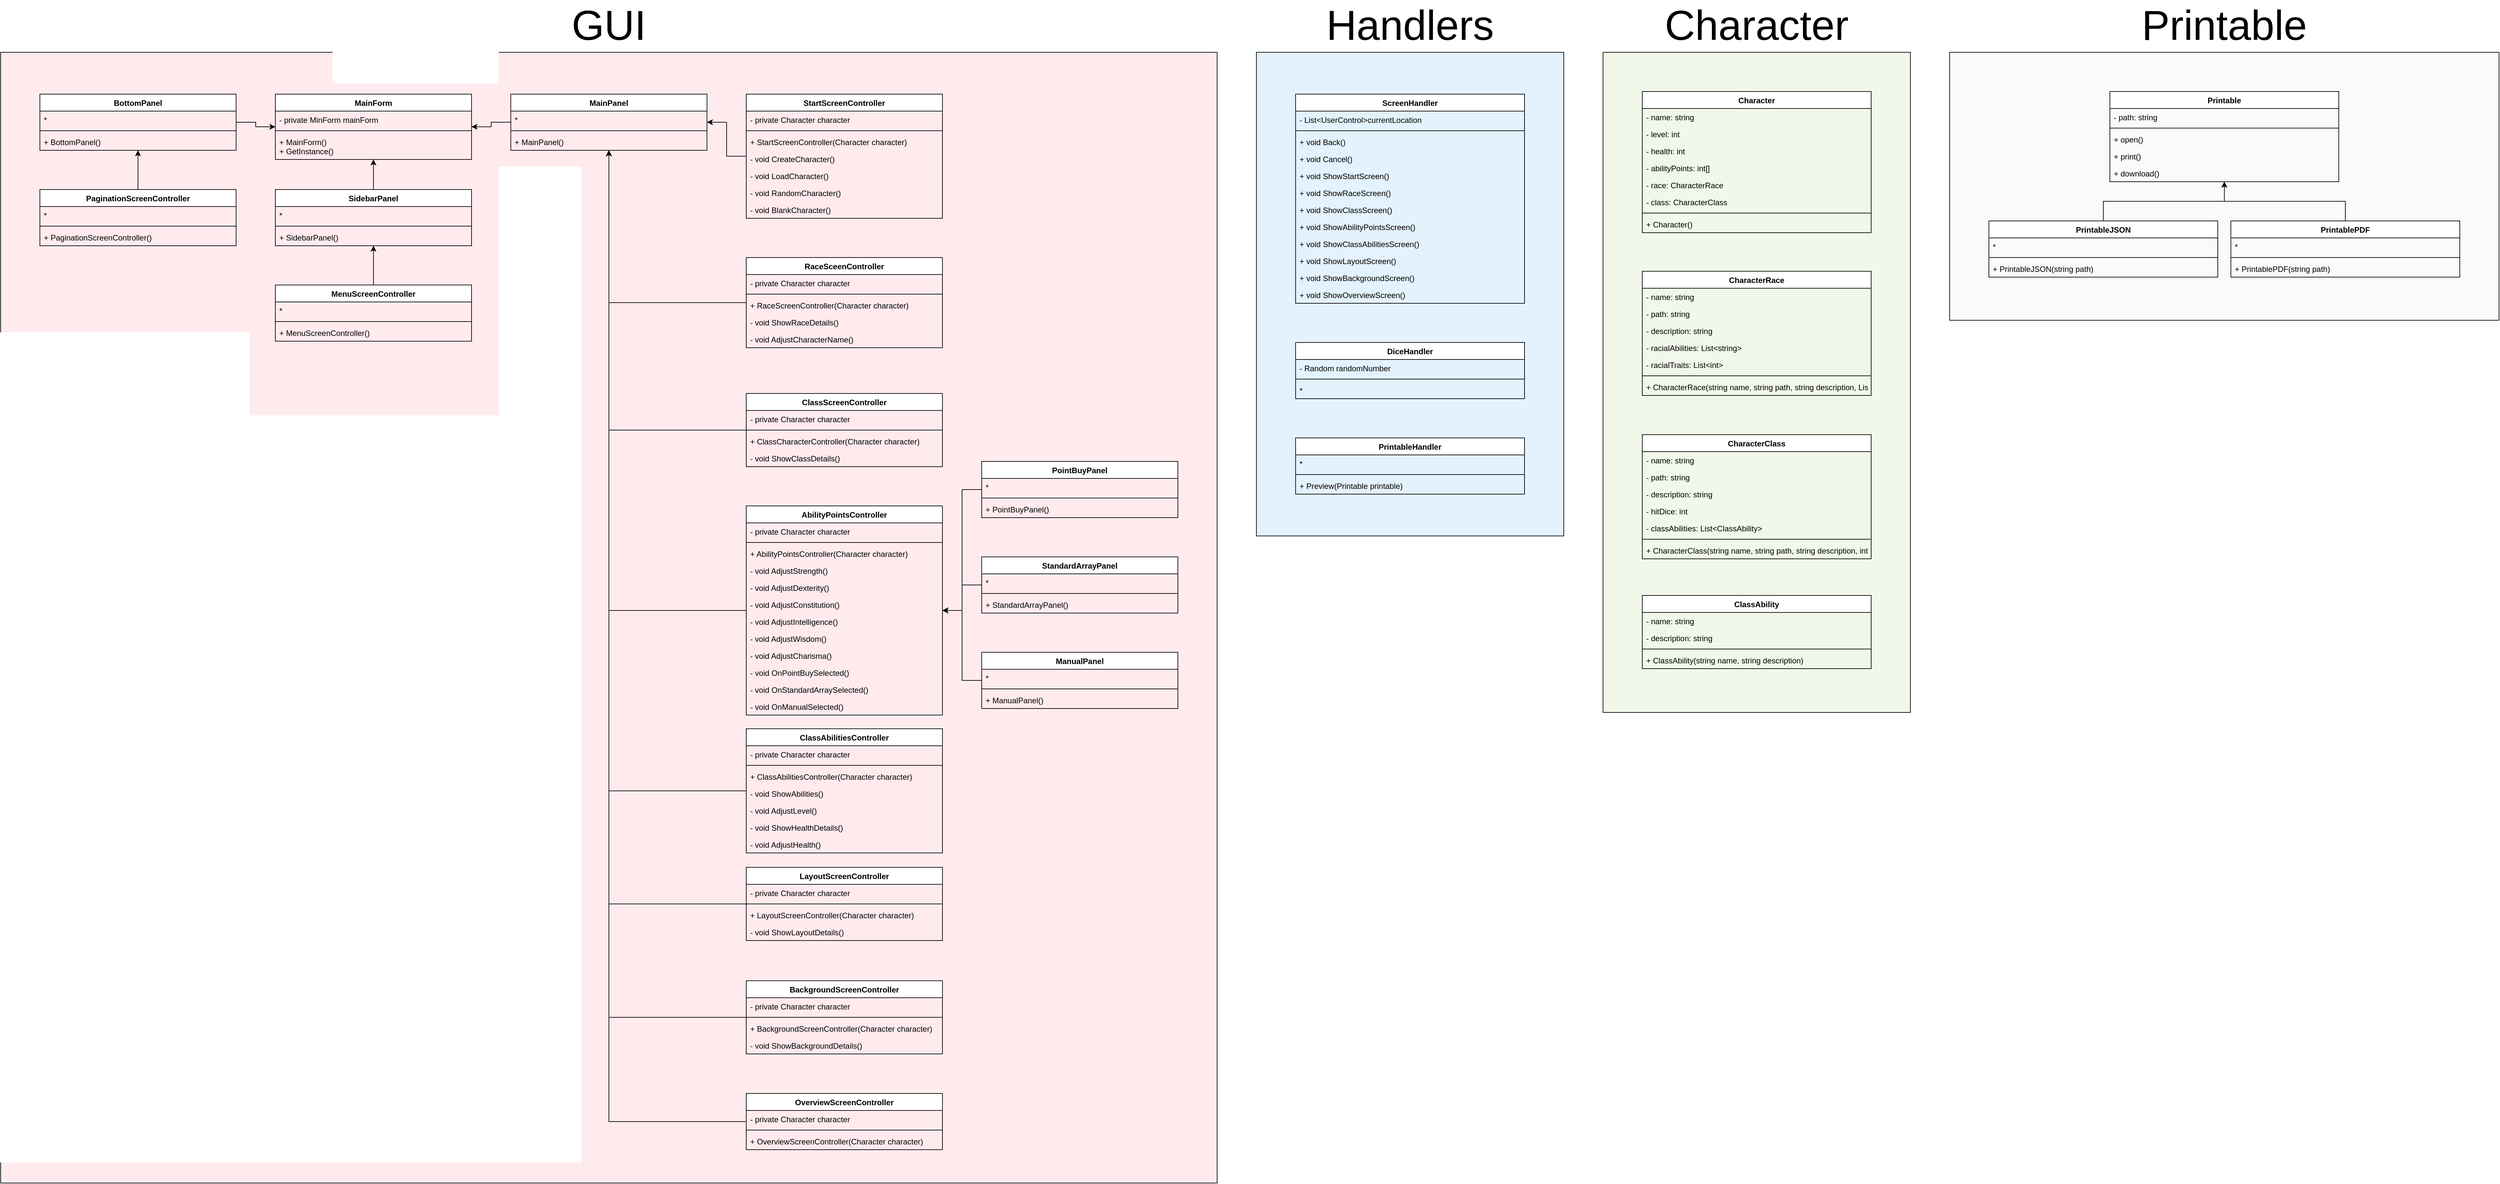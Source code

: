 <mxfile version="11.1.4" type="device"><diagram id="j2l8b-noP6jZsO6o8ced" name="UML"><mxGraphModel dx="1886" dy="808" grid="1" gridSize="10" guides="1" tooltips="1" connect="1" arrows="1" fold="1" page="0" pageScale="1" pageWidth="827" pageHeight="1169" math="0" shadow="0"><root><mxCell id="0"/><mxCell id="1" parent="0"/><mxCell id="1x1D23yvpCBeFNtauX59-126" value="GUI" style="whiteSpace=wrap;html=1;labelPosition=center;verticalLabelPosition=top;align=center;verticalAlign=bottom;fontSize=64;fontColor=#000000;labelBackgroundColor=none;fillColor=#FFEBEE;" parent="1" vertex="1"><mxGeometry x="-800" y="160" width="1860" height="1730" as="geometry"/></mxCell><mxCell id="QO-KQh6lr12lgE5MoJmw-1" value="MainForm" style="swimlane;fontStyle=1;align=center;verticalAlign=top;childLayout=stackLayout;horizontal=1;startSize=26;horizontalStack=0;resizeParent=1;resizeParentMax=0;resizeLast=0;collapsible=1;marginBottom=0;" parent="1" vertex="1"><mxGeometry x="-380" y="224" width="300" height="100" as="geometry"/></mxCell><mxCell id="QO-KQh6lr12lgE5MoJmw-2" value="- private MinForm mainForm" style="text;strokeColor=none;fillColor=none;align=left;verticalAlign=top;spacingLeft=4;spacingRight=4;overflow=hidden;rotatable=0;points=[[0,0.5],[1,0.5]];portConstraint=eastwest;" parent="QO-KQh6lr12lgE5MoJmw-1" vertex="1"><mxGeometry y="26" width="300" height="26" as="geometry"/></mxCell><mxCell id="QO-KQh6lr12lgE5MoJmw-3" value="" style="line;strokeWidth=1;fillColor=none;align=left;verticalAlign=middle;spacingTop=-1;spacingLeft=3;spacingRight=3;rotatable=0;labelPosition=right;points=[];portConstraint=eastwest;" parent="QO-KQh6lr12lgE5MoJmw-1" vertex="1"><mxGeometry y="52" width="300" height="8" as="geometry"/></mxCell><mxCell id="QO-KQh6lr12lgE5MoJmw-4" value="+ MainForm()&#10;+ GetInstance()" style="text;strokeColor=none;fillColor=none;align=left;verticalAlign=top;spacingLeft=4;spacingRight=4;overflow=hidden;rotatable=0;points=[[0,0.5],[1,0.5]];portConstraint=eastwest;" parent="QO-KQh6lr12lgE5MoJmw-1" vertex="1"><mxGeometry y="60" width="300" height="40" as="geometry"/></mxCell><mxCell id="QO-KQh6lr12lgE5MoJmw-48" style="edgeStyle=orthogonalEdgeStyle;rounded=0;orthogonalLoop=1;jettySize=auto;html=1;" parent="1" source="QO-KQh6lr12lgE5MoJmw-5" target="QO-KQh6lr12lgE5MoJmw-1" edge="1"><mxGeometry relative="1" as="geometry"/></mxCell><mxCell id="QO-KQh6lr12lgE5MoJmw-5" value="MainPanel" style="swimlane;fontStyle=1;align=center;verticalAlign=top;childLayout=stackLayout;horizontal=1;startSize=26;horizontalStack=0;resizeParent=1;resizeParentMax=0;resizeLast=0;collapsible=1;marginBottom=0;" parent="1" vertex="1"><mxGeometry x="-20" y="224" width="300" height="86" as="geometry"/></mxCell><mxCell id="QO-KQh6lr12lgE5MoJmw-6" value="*" style="text;strokeColor=none;fillColor=none;align=left;verticalAlign=top;spacingLeft=4;spacingRight=4;overflow=hidden;rotatable=0;points=[[0,0.5],[1,0.5]];portConstraint=eastwest;" parent="QO-KQh6lr12lgE5MoJmw-5" vertex="1"><mxGeometry y="26" width="300" height="26" as="geometry"/></mxCell><mxCell id="QO-KQh6lr12lgE5MoJmw-7" value="" style="line;strokeWidth=1;fillColor=none;align=left;verticalAlign=middle;spacingTop=-1;spacingLeft=3;spacingRight=3;rotatable=0;labelPosition=right;points=[];portConstraint=eastwest;" parent="QO-KQh6lr12lgE5MoJmw-5" vertex="1"><mxGeometry y="52" width="300" height="8" as="geometry"/></mxCell><mxCell id="QO-KQh6lr12lgE5MoJmw-8" value="+ MainPanel()" style="text;strokeColor=none;fillColor=none;align=left;verticalAlign=top;spacingLeft=4;spacingRight=4;overflow=hidden;rotatable=0;points=[[0,0.5],[1,0.5]];portConstraint=eastwest;" parent="QO-KQh6lr12lgE5MoJmw-5" vertex="1"><mxGeometry y="60" width="300" height="26" as="geometry"/></mxCell><mxCell id="QO-KQh6lr12lgE5MoJmw-82" style="edgeStyle=orthogonalEdgeStyle;rounded=0;orthogonalLoop=1;jettySize=auto;html=1;" parent="1" source="QO-KQh6lr12lgE5MoJmw-9" target="QO-KQh6lr12lgE5MoJmw-1" edge="1"><mxGeometry relative="1" as="geometry"/></mxCell><mxCell id="QO-KQh6lr12lgE5MoJmw-9" value="SidebarPanel" style="swimlane;fontStyle=1;align=center;verticalAlign=top;childLayout=stackLayout;horizontal=1;startSize=26;horizontalStack=0;resizeParent=1;resizeParentMax=0;resizeLast=0;collapsible=1;marginBottom=0;" parent="1" vertex="1"><mxGeometry x="-380" y="370" width="300" height="86" as="geometry"/></mxCell><mxCell id="QO-KQh6lr12lgE5MoJmw-10" value="*" style="text;strokeColor=none;fillColor=none;align=left;verticalAlign=top;spacingLeft=4;spacingRight=4;overflow=hidden;rotatable=0;points=[[0,0.5],[1,0.5]];portConstraint=eastwest;" parent="QO-KQh6lr12lgE5MoJmw-9" vertex="1"><mxGeometry y="26" width="300" height="26" as="geometry"/></mxCell><mxCell id="QO-KQh6lr12lgE5MoJmw-11" value="" style="line;strokeWidth=1;fillColor=none;align=left;verticalAlign=middle;spacingTop=-1;spacingLeft=3;spacingRight=3;rotatable=0;labelPosition=right;points=[];portConstraint=eastwest;" parent="QO-KQh6lr12lgE5MoJmw-9" vertex="1"><mxGeometry y="52" width="300" height="8" as="geometry"/></mxCell><mxCell id="QO-KQh6lr12lgE5MoJmw-12" value="+ SidebarPanel()" style="text;strokeColor=none;fillColor=none;align=left;verticalAlign=top;spacingLeft=4;spacingRight=4;overflow=hidden;rotatable=0;points=[[0,0.5],[1,0.5]];portConstraint=eastwest;" parent="QO-KQh6lr12lgE5MoJmw-9" vertex="1"><mxGeometry y="60" width="300" height="26" as="geometry"/></mxCell><mxCell id="QO-KQh6lr12lgE5MoJmw-83" style="edgeStyle=orthogonalEdgeStyle;rounded=0;orthogonalLoop=1;jettySize=auto;html=1;" parent="1" source="QO-KQh6lr12lgE5MoJmw-13" target="QO-KQh6lr12lgE5MoJmw-1" edge="1"><mxGeometry relative="1" as="geometry"/></mxCell><mxCell id="QO-KQh6lr12lgE5MoJmw-13" value="BottomPanel" style="swimlane;fontStyle=1;align=center;verticalAlign=top;childLayout=stackLayout;horizontal=1;startSize=26;horizontalStack=0;resizeParent=1;resizeParentMax=0;resizeLast=0;collapsible=1;marginBottom=0;" parent="1" vertex="1"><mxGeometry x="-740" y="224" width="300" height="86" as="geometry"/></mxCell><mxCell id="QO-KQh6lr12lgE5MoJmw-14" value="*" style="text;strokeColor=none;fillColor=none;align=left;verticalAlign=top;spacingLeft=4;spacingRight=4;overflow=hidden;rotatable=0;points=[[0,0.5],[1,0.5]];portConstraint=eastwest;" parent="QO-KQh6lr12lgE5MoJmw-13" vertex="1"><mxGeometry y="26" width="300" height="26" as="geometry"/></mxCell><mxCell id="QO-KQh6lr12lgE5MoJmw-15" value="" style="line;strokeWidth=1;fillColor=none;align=left;verticalAlign=middle;spacingTop=-1;spacingLeft=3;spacingRight=3;rotatable=0;labelPosition=right;points=[];portConstraint=eastwest;" parent="QO-KQh6lr12lgE5MoJmw-13" vertex="1"><mxGeometry y="52" width="300" height="8" as="geometry"/></mxCell><mxCell id="QO-KQh6lr12lgE5MoJmw-16" value="+ BottomPanel()" style="text;strokeColor=none;fillColor=none;align=left;verticalAlign=top;spacingLeft=4;spacingRight=4;overflow=hidden;rotatable=0;points=[[0,0.5],[1,0.5]];portConstraint=eastwest;" parent="QO-KQh6lr12lgE5MoJmw-13" vertex="1"><mxGeometry y="60" width="300" height="26" as="geometry"/></mxCell><mxCell id="QO-KQh6lr12lgE5MoJmw-51" style="edgeStyle=orthogonalEdgeStyle;rounded=0;orthogonalLoop=1;jettySize=auto;html=1;" parent="1" source="QO-KQh6lr12lgE5MoJmw-17" target="QO-KQh6lr12lgE5MoJmw-5" edge="1"><mxGeometry relative="1" as="geometry"/></mxCell><mxCell id="QO-KQh6lr12lgE5MoJmw-17" value="StartScreenController" style="swimlane;fontStyle=1;align=center;verticalAlign=top;childLayout=stackLayout;horizontal=1;startSize=26;horizontalStack=0;resizeParent=1;resizeParentMax=0;resizeLast=0;collapsible=1;marginBottom=0;" parent="1" vertex="1"><mxGeometry x="340" y="224" width="300" height="190" as="geometry"/></mxCell><mxCell id="QO-KQh6lr12lgE5MoJmw-18" value="- private Character character" style="text;strokeColor=none;fillColor=none;align=left;verticalAlign=top;spacingLeft=4;spacingRight=4;overflow=hidden;rotatable=0;points=[[0,0.5],[1,0.5]];portConstraint=eastwest;" parent="QO-KQh6lr12lgE5MoJmw-17" vertex="1"><mxGeometry y="26" width="300" height="26" as="geometry"/></mxCell><mxCell id="QO-KQh6lr12lgE5MoJmw-19" value="" style="line;strokeWidth=1;fillColor=none;align=left;verticalAlign=middle;spacingTop=-1;spacingLeft=3;spacingRight=3;rotatable=0;labelPosition=right;points=[];portConstraint=eastwest;" parent="QO-KQh6lr12lgE5MoJmw-17" vertex="1"><mxGeometry y="52" width="300" height="8" as="geometry"/></mxCell><mxCell id="QO-KQh6lr12lgE5MoJmw-20" value="+ StartScreenController(Character character)" style="text;strokeColor=none;fillColor=none;align=left;verticalAlign=top;spacingLeft=4;spacingRight=4;overflow=hidden;rotatable=0;points=[[0,0.5],[1,0.5]];portConstraint=eastwest;" parent="QO-KQh6lr12lgE5MoJmw-17" vertex="1"><mxGeometry y="60" width="300" height="26" as="geometry"/></mxCell><mxCell id="1x1D23yvpCBeFNtauX59-157" value="- void CreateCharacter()" style="text;strokeColor=none;fillColor=none;align=left;verticalAlign=top;spacingLeft=4;spacingRight=4;overflow=hidden;rotatable=0;points=[[0,0.5],[1,0.5]];portConstraint=eastwest;" parent="QO-KQh6lr12lgE5MoJmw-17" vertex="1"><mxGeometry y="86" width="300" height="26" as="geometry"/></mxCell><mxCell id="1x1D23yvpCBeFNtauX59-159" value="- void LoadCharacter()" style="text;strokeColor=none;fillColor=none;align=left;verticalAlign=top;spacingLeft=4;spacingRight=4;overflow=hidden;rotatable=0;points=[[0,0.5],[1,0.5]];portConstraint=eastwest;" parent="QO-KQh6lr12lgE5MoJmw-17" vertex="1"><mxGeometry y="112" width="300" height="26" as="geometry"/></mxCell><mxCell id="1x1D23yvpCBeFNtauX59-160" value="- void RandomCharacter()" style="text;strokeColor=none;fillColor=none;align=left;verticalAlign=top;spacingLeft=4;spacingRight=4;overflow=hidden;rotatable=0;points=[[0,0.5],[1,0.5]];portConstraint=eastwest;" parent="QO-KQh6lr12lgE5MoJmw-17" vertex="1"><mxGeometry y="138" width="300" height="26" as="geometry"/></mxCell><mxCell id="1x1D23yvpCBeFNtauX59-161" value="- void BlankCharacter()" style="text;strokeColor=none;fillColor=none;align=left;verticalAlign=top;spacingLeft=4;spacingRight=4;overflow=hidden;rotatable=0;points=[[0,0.5],[1,0.5]];portConstraint=eastwest;" parent="QO-KQh6lr12lgE5MoJmw-17" vertex="1"><mxGeometry y="164" width="300" height="26" as="geometry"/></mxCell><mxCell id="QO-KQh6lr12lgE5MoJmw-84" style="edgeStyle=orthogonalEdgeStyle;rounded=0;orthogonalLoop=1;jettySize=auto;html=1;" parent="1" source="QO-KQh6lr12lgE5MoJmw-21" target="QO-KQh6lr12lgE5MoJmw-5" edge="1"><mxGeometry relative="1" as="geometry"/></mxCell><mxCell id="QO-KQh6lr12lgE5MoJmw-86" style="edgeStyle=orthogonalEdgeStyle;rounded=0;orthogonalLoop=1;jettySize=auto;html=1;" parent="1" source="QO-KQh6lr12lgE5MoJmw-25" target="QO-KQh6lr12lgE5MoJmw-5" edge="1"><mxGeometry relative="1" as="geometry"/></mxCell><mxCell id="QO-KQh6lr12lgE5MoJmw-87" style="edgeStyle=orthogonalEdgeStyle;rounded=0;orthogonalLoop=1;jettySize=auto;html=1;" parent="1" source="QO-KQh6lr12lgE5MoJmw-29" target="QO-KQh6lr12lgE5MoJmw-5" edge="1"><mxGeometry relative="1" as="geometry"/></mxCell><mxCell id="QO-KQh6lr12lgE5MoJmw-88" style="edgeStyle=orthogonalEdgeStyle;rounded=0;orthogonalLoop=1;jettySize=auto;html=1;" parent="1" source="QO-KQh6lr12lgE5MoJmw-57" target="QO-KQh6lr12lgE5MoJmw-5" edge="1"><mxGeometry relative="1" as="geometry"/></mxCell><mxCell id="QO-KQh6lr12lgE5MoJmw-89" style="edgeStyle=orthogonalEdgeStyle;rounded=0;orthogonalLoop=1;jettySize=auto;html=1;" parent="1" source="QO-KQh6lr12lgE5MoJmw-62" target="QO-KQh6lr12lgE5MoJmw-5" edge="1"><mxGeometry relative="1" as="geometry"/></mxCell><mxCell id="QO-KQh6lr12lgE5MoJmw-90" style="edgeStyle=orthogonalEdgeStyle;rounded=0;orthogonalLoop=1;jettySize=auto;html=1;" parent="1" source="QO-KQh6lr12lgE5MoJmw-71" target="QO-KQh6lr12lgE5MoJmw-5" edge="1"><mxGeometry relative="1" as="geometry"/></mxCell><mxCell id="QO-KQh6lr12lgE5MoJmw-91" style="edgeStyle=orthogonalEdgeStyle;rounded=0;orthogonalLoop=1;jettySize=auto;html=1;" parent="1" source="QO-KQh6lr12lgE5MoJmw-75" target="QO-KQh6lr12lgE5MoJmw-5" edge="1"><mxGeometry relative="1" as="geometry"/></mxCell><mxCell id="1x1D23yvpCBeFNtauX59-128" value="Handlers" style="whiteSpace=wrap;html=1;labelPosition=center;verticalLabelPosition=top;align=center;verticalAlign=bottom;fontSize=64;fontColor=#000000;labelBackgroundColor=none;fillColor=#E3F2FD;" parent="1" vertex="1"><mxGeometry x="1120" y="160" width="470" height="740" as="geometry"/></mxCell><mxCell id="1x1D23yvpCBeFNtauX59-10" value="DiceHandler" style="swimlane;fontStyle=1;align=center;verticalAlign=top;childLayout=stackLayout;horizontal=1;startSize=26;horizontalStack=0;resizeParent=1;resizeParentMax=0;resizeLast=0;collapsible=1;marginBottom=0;" parent="1" vertex="1"><mxGeometry x="1180" y="604" width="350" height="86" as="geometry"/></mxCell><mxCell id="1x1D23yvpCBeFNtauX59-11" value="- Random randomNumber" style="text;strokeColor=none;fillColor=none;align=left;verticalAlign=top;spacingLeft=4;spacingRight=4;overflow=hidden;rotatable=0;points=[[0,0.5],[1,0.5]];portConstraint=eastwest;" parent="1x1D23yvpCBeFNtauX59-10" vertex="1"><mxGeometry y="26" width="350" height="26" as="geometry"/></mxCell><mxCell id="1x1D23yvpCBeFNtauX59-12" value="" style="line;strokeWidth=1;fillColor=none;align=left;verticalAlign=middle;spacingTop=-1;spacingLeft=3;spacingRight=3;rotatable=0;labelPosition=right;points=[];portConstraint=eastwest;" parent="1x1D23yvpCBeFNtauX59-10" vertex="1"><mxGeometry y="52" width="350" height="8" as="geometry"/></mxCell><mxCell id="1x1D23yvpCBeFNtauX59-13" value="*" style="text;strokeColor=none;fillColor=none;align=left;verticalAlign=top;spacingLeft=4;spacingRight=4;overflow=hidden;rotatable=0;points=[[0,0.5],[1,0.5]];portConstraint=eastwest;" parent="1x1D23yvpCBeFNtauX59-10" vertex="1"><mxGeometry y="60" width="350" height="26" as="geometry"/></mxCell><mxCell id="1x1D23yvpCBeFNtauX59-48" value="ScreenHandler" style="swimlane;fontStyle=1;align=center;verticalAlign=top;childLayout=stackLayout;horizontal=1;startSize=26;horizontalStack=0;resizeParent=1;resizeParentMax=0;resizeLast=0;collapsible=1;marginBottom=0;" parent="1" vertex="1"><mxGeometry x="1180" y="224" width="350" height="320" as="geometry"/></mxCell><mxCell id="1x1D23yvpCBeFNtauX59-49" value="- List&lt;UserControl&gt;currentLocation" style="text;strokeColor=none;fillColor=none;align=left;verticalAlign=top;spacingLeft=4;spacingRight=4;overflow=hidden;rotatable=0;points=[[0,0.5],[1,0.5]];portConstraint=eastwest;" parent="1x1D23yvpCBeFNtauX59-48" vertex="1"><mxGeometry y="26" width="350" height="26" as="geometry"/></mxCell><mxCell id="1x1D23yvpCBeFNtauX59-50" value="" style="line;strokeWidth=1;fillColor=none;align=left;verticalAlign=middle;spacingTop=-1;spacingLeft=3;spacingRight=3;rotatable=0;labelPosition=right;points=[];portConstraint=eastwest;" parent="1x1D23yvpCBeFNtauX59-48" vertex="1"><mxGeometry y="52" width="350" height="8" as="geometry"/></mxCell><mxCell id="1x1D23yvpCBeFNtauX59-51" value="+ void Back()" style="text;strokeColor=none;fillColor=none;align=left;verticalAlign=top;spacingLeft=4;spacingRight=4;overflow=hidden;rotatable=0;points=[[0,0.5],[1,0.5]];portConstraint=eastwest;" parent="1x1D23yvpCBeFNtauX59-48" vertex="1"><mxGeometry y="60" width="350" height="26" as="geometry"/></mxCell><mxCell id="1x1D23yvpCBeFNtauX59-52" value="+ void Cancel()" style="text;strokeColor=none;fillColor=none;align=left;verticalAlign=top;spacingLeft=4;spacingRight=4;overflow=hidden;rotatable=0;points=[[0,0.5],[1,0.5]];portConstraint=eastwest;" parent="1x1D23yvpCBeFNtauX59-48" vertex="1"><mxGeometry y="86" width="350" height="26" as="geometry"/></mxCell><mxCell id="1x1D23yvpCBeFNtauX59-53" value="+ void ShowStartScreen()" style="text;strokeColor=none;fillColor=none;align=left;verticalAlign=top;spacingLeft=4;spacingRight=4;overflow=hidden;rotatable=0;points=[[0,0.5],[1,0.5]];portConstraint=eastwest;" parent="1x1D23yvpCBeFNtauX59-48" vertex="1"><mxGeometry y="112" width="350" height="26" as="geometry"/></mxCell><mxCell id="1x1D23yvpCBeFNtauX59-64" value="+ void ShowRaceScreen()" style="text;strokeColor=none;fillColor=none;align=left;verticalAlign=top;spacingLeft=4;spacingRight=4;overflow=hidden;rotatable=0;points=[[0,0.5],[1,0.5]];portConstraint=eastwest;" parent="1x1D23yvpCBeFNtauX59-48" vertex="1"><mxGeometry y="138" width="350" height="26" as="geometry"/></mxCell><mxCell id="1x1D23yvpCBeFNtauX59-65" value="+ void ShowClassScreen()" style="text;strokeColor=none;fillColor=none;align=left;verticalAlign=top;spacingLeft=4;spacingRight=4;overflow=hidden;rotatable=0;points=[[0,0.5],[1,0.5]];portConstraint=eastwest;" parent="1x1D23yvpCBeFNtauX59-48" vertex="1"><mxGeometry y="164" width="350" height="26" as="geometry"/></mxCell><mxCell id="1x1D23yvpCBeFNtauX59-66" value="+ void ShowAbilityPointsScreen()" style="text;strokeColor=none;fillColor=none;align=left;verticalAlign=top;spacingLeft=4;spacingRight=4;overflow=hidden;rotatable=0;points=[[0,0.5],[1,0.5]];portConstraint=eastwest;" parent="1x1D23yvpCBeFNtauX59-48" vertex="1"><mxGeometry y="190" width="350" height="26" as="geometry"/></mxCell><mxCell id="1x1D23yvpCBeFNtauX59-67" value="+ void ShowClassAbilitiesScreen()" style="text;strokeColor=none;fillColor=none;align=left;verticalAlign=top;spacingLeft=4;spacingRight=4;overflow=hidden;rotatable=0;points=[[0,0.5],[1,0.5]];portConstraint=eastwest;" parent="1x1D23yvpCBeFNtauX59-48" vertex="1"><mxGeometry y="216" width="350" height="26" as="geometry"/></mxCell><mxCell id="1x1D23yvpCBeFNtauX59-68" value="+ void ShowLayoutScreen()" style="text;strokeColor=none;fillColor=none;align=left;verticalAlign=top;spacingLeft=4;spacingRight=4;overflow=hidden;rotatable=0;points=[[0,0.5],[1,0.5]];portConstraint=eastwest;" parent="1x1D23yvpCBeFNtauX59-48" vertex="1"><mxGeometry y="242" width="350" height="26" as="geometry"/></mxCell><mxCell id="1x1D23yvpCBeFNtauX59-69" value="+ void ShowBackgroundScreen()" style="text;strokeColor=none;fillColor=none;align=left;verticalAlign=top;spacingLeft=4;spacingRight=4;overflow=hidden;rotatable=0;points=[[0,0.5],[1,0.5]];portConstraint=eastwest;" parent="1x1D23yvpCBeFNtauX59-48" vertex="1"><mxGeometry y="268" width="350" height="26" as="geometry"/></mxCell><mxCell id="1x1D23yvpCBeFNtauX59-70" value="+ void ShowOverviewScreen()" style="text;strokeColor=none;fillColor=none;align=left;verticalAlign=top;spacingLeft=4;spacingRight=4;overflow=hidden;rotatable=0;points=[[0,0.5],[1,0.5]];portConstraint=eastwest;" parent="1x1D23yvpCBeFNtauX59-48" vertex="1"><mxGeometry y="294" width="350" height="26" as="geometry"/></mxCell><mxCell id="1x1D23yvpCBeFNtauX59-166" style="edgeStyle=orthogonalEdgeStyle;rounded=0;orthogonalLoop=1;jettySize=auto;html=1;fontSize=64;fontColor=#000000;" parent="1" source="1x1D23yvpCBeFNtauX59-162" target="QO-KQh6lr12lgE5MoJmw-9" edge="1"><mxGeometry relative="1" as="geometry"/></mxCell><mxCell id="1x1D23yvpCBeFNtauX59-162" value="MenuScreenController" style="swimlane;fontStyle=1;align=center;verticalAlign=top;childLayout=stackLayout;horizontal=1;startSize=26;horizontalStack=0;resizeParent=1;resizeParentMax=0;resizeLast=0;collapsible=1;marginBottom=0;" parent="1" vertex="1"><mxGeometry x="-380" y="516" width="300" height="86" as="geometry"/></mxCell><mxCell id="1x1D23yvpCBeFNtauX59-163" value="*" style="text;strokeColor=none;fillColor=none;align=left;verticalAlign=top;spacingLeft=4;spacingRight=4;overflow=hidden;rotatable=0;points=[[0,0.5],[1,0.5]];portConstraint=eastwest;" parent="1x1D23yvpCBeFNtauX59-162" vertex="1"><mxGeometry y="26" width="300" height="26" as="geometry"/></mxCell><mxCell id="1x1D23yvpCBeFNtauX59-164" value="" style="line;strokeWidth=1;fillColor=none;align=left;verticalAlign=middle;spacingTop=-1;spacingLeft=3;spacingRight=3;rotatable=0;labelPosition=right;points=[];portConstraint=eastwest;" parent="1x1D23yvpCBeFNtauX59-162" vertex="1"><mxGeometry y="52" width="300" height="8" as="geometry"/></mxCell><mxCell id="1x1D23yvpCBeFNtauX59-165" value="+ MenuScreenController()" style="text;strokeColor=none;fillColor=none;align=left;verticalAlign=top;spacingLeft=4;spacingRight=4;overflow=hidden;rotatable=0;points=[[0,0.5],[1,0.5]];portConstraint=eastwest;" parent="1x1D23yvpCBeFNtauX59-162" vertex="1"><mxGeometry y="60" width="300" height="26" as="geometry"/></mxCell><mxCell id="1x1D23yvpCBeFNtauX59-171" style="edgeStyle=orthogonalEdgeStyle;rounded=0;orthogonalLoop=1;jettySize=auto;html=1;fontSize=64;fontColor=#000000;" parent="1" source="1x1D23yvpCBeFNtauX59-167" target="QO-KQh6lr12lgE5MoJmw-13" edge="1"><mxGeometry relative="1" as="geometry"/></mxCell><mxCell id="1x1D23yvpCBeFNtauX59-167" value="PaginationScreenController" style="swimlane;fontStyle=1;align=center;verticalAlign=top;childLayout=stackLayout;horizontal=1;startSize=26;horizontalStack=0;resizeParent=1;resizeParentMax=0;resizeLast=0;collapsible=1;marginBottom=0;" parent="1" vertex="1"><mxGeometry x="-740" y="370" width="300" height="86" as="geometry"/></mxCell><mxCell id="1x1D23yvpCBeFNtauX59-168" value="*" style="text;strokeColor=none;fillColor=none;align=left;verticalAlign=top;spacingLeft=4;spacingRight=4;overflow=hidden;rotatable=0;points=[[0,0.5],[1,0.5]];portConstraint=eastwest;" parent="1x1D23yvpCBeFNtauX59-167" vertex="1"><mxGeometry y="26" width="300" height="26" as="geometry"/></mxCell><mxCell id="1x1D23yvpCBeFNtauX59-169" value="" style="line;strokeWidth=1;fillColor=none;align=left;verticalAlign=middle;spacingTop=-1;spacingLeft=3;spacingRight=3;rotatable=0;labelPosition=right;points=[];portConstraint=eastwest;" parent="1x1D23yvpCBeFNtauX59-167" vertex="1"><mxGeometry y="52" width="300" height="8" as="geometry"/></mxCell><mxCell id="1x1D23yvpCBeFNtauX59-170" value="+ PaginationScreenController()" style="text;strokeColor=none;fillColor=none;align=left;verticalAlign=top;spacingLeft=4;spacingRight=4;overflow=hidden;rotatable=0;points=[[0,0.5],[1,0.5]];portConstraint=eastwest;" parent="1x1D23yvpCBeFNtauX59-167" vertex="1"><mxGeometry y="60" width="300" height="26" as="geometry"/></mxCell><mxCell id="QO-KQh6lr12lgE5MoJmw-21" value="RaceSceenController" style="swimlane;fontStyle=1;align=center;verticalAlign=top;childLayout=stackLayout;horizontal=1;startSize=26;horizontalStack=0;resizeParent=1;resizeParentMax=0;resizeLast=0;collapsible=1;marginBottom=0;" parent="1" vertex="1"><mxGeometry x="340" y="474" width="300" height="138" as="geometry"/></mxCell><mxCell id="QO-KQh6lr12lgE5MoJmw-22" value="- private Character character" style="text;strokeColor=none;fillColor=none;align=left;verticalAlign=top;spacingLeft=4;spacingRight=4;overflow=hidden;rotatable=0;points=[[0,0.5],[1,0.5]];portConstraint=eastwest;" parent="QO-KQh6lr12lgE5MoJmw-21" vertex="1"><mxGeometry y="26" width="300" height="26" as="geometry"/></mxCell><mxCell id="QO-KQh6lr12lgE5MoJmw-23" value="" style="line;strokeWidth=1;fillColor=none;align=left;verticalAlign=middle;spacingTop=-1;spacingLeft=3;spacingRight=3;rotatable=0;labelPosition=right;points=[];portConstraint=eastwest;" parent="QO-KQh6lr12lgE5MoJmw-21" vertex="1"><mxGeometry y="52" width="300" height="8" as="geometry"/></mxCell><mxCell id="QO-KQh6lr12lgE5MoJmw-24" value="+ RaceScreenController(Character character)" style="text;strokeColor=none;fillColor=none;align=left;verticalAlign=top;spacingLeft=4;spacingRight=4;overflow=hidden;rotatable=0;points=[[0,0.5],[1,0.5]];portConstraint=eastwest;" parent="QO-KQh6lr12lgE5MoJmw-21" vertex="1"><mxGeometry y="60" width="300" height="26" as="geometry"/></mxCell><mxCell id="1x1D23yvpCBeFNtauX59-173" value="- void ShowRaceDetails()" style="text;strokeColor=none;fillColor=none;align=left;verticalAlign=top;spacingLeft=4;spacingRight=4;overflow=hidden;rotatable=0;points=[[0,0.5],[1,0.5]];portConstraint=eastwest;" parent="QO-KQh6lr12lgE5MoJmw-21" vertex="1"><mxGeometry y="86" width="300" height="26" as="geometry"/></mxCell><mxCell id="1x1D23yvpCBeFNtauX59-174" value="- void AdjustCharacterName()" style="text;strokeColor=none;fillColor=none;align=left;verticalAlign=top;spacingLeft=4;spacingRight=4;overflow=hidden;rotatable=0;points=[[0,0.5],[1,0.5]];portConstraint=eastwest;" parent="QO-KQh6lr12lgE5MoJmw-21" vertex="1"><mxGeometry y="112" width="300" height="26" as="geometry"/></mxCell><mxCell id="1x1D23yvpCBeFNtauX59-194" value="PrintableHandler" style="swimlane;fontStyle=1;align=center;verticalAlign=top;childLayout=stackLayout;horizontal=1;startSize=26;horizontalStack=0;resizeParent=1;resizeParentMax=0;resizeLast=0;collapsible=1;marginBottom=0;" parent="1" vertex="1"><mxGeometry x="1180" y="750" width="350" height="86" as="geometry"/></mxCell><mxCell id="1x1D23yvpCBeFNtauX59-195" value="*" style="text;strokeColor=none;fillColor=none;align=left;verticalAlign=top;spacingLeft=4;spacingRight=4;overflow=hidden;rotatable=0;points=[[0,0.5],[1,0.5]];portConstraint=eastwest;" parent="1x1D23yvpCBeFNtauX59-194" vertex="1"><mxGeometry y="26" width="350" height="26" as="geometry"/></mxCell><mxCell id="1x1D23yvpCBeFNtauX59-196" value="" style="line;strokeWidth=1;fillColor=none;align=left;verticalAlign=middle;spacingTop=-1;spacingLeft=3;spacingRight=3;rotatable=0;labelPosition=right;points=[];portConstraint=eastwest;" parent="1x1D23yvpCBeFNtauX59-194" vertex="1"><mxGeometry y="52" width="350" height="8" as="geometry"/></mxCell><mxCell id="1x1D23yvpCBeFNtauX59-197" value="+ Preview(Printable printable)" style="text;strokeColor=none;fillColor=none;align=left;verticalAlign=top;spacingLeft=4;spacingRight=4;overflow=hidden;rotatable=0;points=[[0,0.5],[1,0.5]];portConstraint=eastwest;" parent="1x1D23yvpCBeFNtauX59-194" vertex="1"><mxGeometry y="60" width="350" height="26" as="geometry"/></mxCell><mxCell id="QO-KQh6lr12lgE5MoJmw-25" value="ClassScreenController" style="swimlane;fontStyle=1;align=center;verticalAlign=top;childLayout=stackLayout;horizontal=1;startSize=26;horizontalStack=0;resizeParent=1;resizeParentMax=0;resizeLast=0;collapsible=1;marginBottom=0;" parent="1" vertex="1"><mxGeometry x="340" y="682" width="300" height="112" as="geometry"/></mxCell><mxCell id="QO-KQh6lr12lgE5MoJmw-26" value="- private Character character" style="text;strokeColor=none;fillColor=none;align=left;verticalAlign=top;spacingLeft=4;spacingRight=4;overflow=hidden;rotatable=0;points=[[0,0.5],[1,0.5]];portConstraint=eastwest;" parent="QO-KQh6lr12lgE5MoJmw-25" vertex="1"><mxGeometry y="26" width="300" height="26" as="geometry"/></mxCell><mxCell id="QO-KQh6lr12lgE5MoJmw-27" value="" style="line;strokeWidth=1;fillColor=none;align=left;verticalAlign=middle;spacingTop=-1;spacingLeft=3;spacingRight=3;rotatable=0;labelPosition=right;points=[];portConstraint=eastwest;" parent="QO-KQh6lr12lgE5MoJmw-25" vertex="1"><mxGeometry y="52" width="300" height="8" as="geometry"/></mxCell><mxCell id="QO-KQh6lr12lgE5MoJmw-28" value="+ ClassCharacterController(Character character)" style="text;strokeColor=none;fillColor=none;align=left;verticalAlign=top;spacingLeft=4;spacingRight=4;overflow=hidden;rotatable=0;points=[[0,0.5],[1,0.5]];portConstraint=eastwest;" parent="QO-KQh6lr12lgE5MoJmw-25" vertex="1"><mxGeometry y="60" width="300" height="26" as="geometry"/></mxCell><mxCell id="1x1D23yvpCBeFNtauX59-176" value="- void ShowClassDetails()" style="text;strokeColor=none;fillColor=none;align=left;verticalAlign=top;spacingLeft=4;spacingRight=4;overflow=hidden;rotatable=0;points=[[0,0.5],[1,0.5]];portConstraint=eastwest;" parent="QO-KQh6lr12lgE5MoJmw-25" vertex="1"><mxGeometry y="86" width="300" height="26" as="geometry"/></mxCell><mxCell id="QO-KQh6lr12lgE5MoJmw-29" value="AbilityPointsController" style="swimlane;fontStyle=1;align=center;verticalAlign=top;childLayout=stackLayout;horizontal=1;startSize=26;horizontalStack=0;resizeParent=1;resizeParentMax=0;resizeLast=0;collapsible=1;marginBottom=0;" parent="1" vertex="1"><mxGeometry x="340" y="854" width="300" height="320" as="geometry"/></mxCell><mxCell id="QO-KQh6lr12lgE5MoJmw-30" value="- private Character character" style="text;strokeColor=none;fillColor=none;align=left;verticalAlign=top;spacingLeft=4;spacingRight=4;overflow=hidden;rotatable=0;points=[[0,0.5],[1,0.5]];portConstraint=eastwest;" parent="QO-KQh6lr12lgE5MoJmw-29" vertex="1"><mxGeometry y="26" width="300" height="26" as="geometry"/></mxCell><mxCell id="QO-KQh6lr12lgE5MoJmw-31" value="" style="line;strokeWidth=1;fillColor=none;align=left;verticalAlign=middle;spacingTop=-1;spacingLeft=3;spacingRight=3;rotatable=0;labelPosition=right;points=[];portConstraint=eastwest;" parent="QO-KQh6lr12lgE5MoJmw-29" vertex="1"><mxGeometry y="52" width="300" height="8" as="geometry"/></mxCell><mxCell id="QO-KQh6lr12lgE5MoJmw-32" value="+ AbilityPointsController(Character character)" style="text;strokeColor=none;fillColor=none;align=left;verticalAlign=top;spacingLeft=4;spacingRight=4;overflow=hidden;rotatable=0;points=[[0,0.5],[1,0.5]];portConstraint=eastwest;" parent="QO-KQh6lr12lgE5MoJmw-29" vertex="1"><mxGeometry y="60" width="300" height="26" as="geometry"/></mxCell><mxCell id="1x1D23yvpCBeFNtauX59-178" value="- void AdjustStrength()" style="text;strokeColor=none;fillColor=none;align=left;verticalAlign=top;spacingLeft=4;spacingRight=4;overflow=hidden;rotatable=0;points=[[0,0.5],[1,0.5]];portConstraint=eastwest;" parent="QO-KQh6lr12lgE5MoJmw-29" vertex="1"><mxGeometry y="86" width="300" height="26" as="geometry"/></mxCell><mxCell id="1x1D23yvpCBeFNtauX59-179" value="- void AdjustDexterity()" style="text;strokeColor=none;fillColor=none;align=left;verticalAlign=top;spacingLeft=4;spacingRight=4;overflow=hidden;rotatable=0;points=[[0,0.5],[1,0.5]];portConstraint=eastwest;" parent="QO-KQh6lr12lgE5MoJmw-29" vertex="1"><mxGeometry y="112" width="300" height="26" as="geometry"/></mxCell><mxCell id="1x1D23yvpCBeFNtauX59-180" value="- void AdjustConstitution()" style="text;strokeColor=none;fillColor=none;align=left;verticalAlign=top;spacingLeft=4;spacingRight=4;overflow=hidden;rotatable=0;points=[[0,0.5],[1,0.5]];portConstraint=eastwest;" parent="QO-KQh6lr12lgE5MoJmw-29" vertex="1"><mxGeometry y="138" width="300" height="26" as="geometry"/></mxCell><mxCell id="1x1D23yvpCBeFNtauX59-181" value="- void AdjustIntelligence()" style="text;strokeColor=none;fillColor=none;align=left;verticalAlign=top;spacingLeft=4;spacingRight=4;overflow=hidden;rotatable=0;points=[[0,0.5],[1,0.5]];portConstraint=eastwest;" parent="QO-KQh6lr12lgE5MoJmw-29" vertex="1"><mxGeometry y="164" width="300" height="26" as="geometry"/></mxCell><mxCell id="1x1D23yvpCBeFNtauX59-182" value="- void AdjustWisdom()" style="text;strokeColor=none;fillColor=none;align=left;verticalAlign=top;spacingLeft=4;spacingRight=4;overflow=hidden;rotatable=0;points=[[0,0.5],[1,0.5]];portConstraint=eastwest;" parent="QO-KQh6lr12lgE5MoJmw-29" vertex="1"><mxGeometry y="190" width="300" height="26" as="geometry"/></mxCell><mxCell id="1x1D23yvpCBeFNtauX59-183" value="- void AdjustCharisma()" style="text;strokeColor=none;fillColor=none;align=left;verticalAlign=top;spacingLeft=4;spacingRight=4;overflow=hidden;rotatable=0;points=[[0,0.5],[1,0.5]];portConstraint=eastwest;" parent="QO-KQh6lr12lgE5MoJmw-29" vertex="1"><mxGeometry y="216" width="300" height="26" as="geometry"/></mxCell><mxCell id="S6xGL8ZlgJn7CkqM6Knb-1" value="- void OnPointBuySelected()" style="text;strokeColor=none;fillColor=none;align=left;verticalAlign=top;spacingLeft=4;spacingRight=4;overflow=hidden;rotatable=0;points=[[0,0.5],[1,0.5]];portConstraint=eastwest;" vertex="1" parent="QO-KQh6lr12lgE5MoJmw-29"><mxGeometry y="242" width="300" height="26" as="geometry"/></mxCell><mxCell id="S6xGL8ZlgJn7CkqM6Knb-2" value="- void OnStandardArraySelected()" style="text;strokeColor=none;fillColor=none;align=left;verticalAlign=top;spacingLeft=4;spacingRight=4;overflow=hidden;rotatable=0;points=[[0,0.5],[1,0.5]];portConstraint=eastwest;" vertex="1" parent="QO-KQh6lr12lgE5MoJmw-29"><mxGeometry y="268" width="300" height="26" as="geometry"/></mxCell><mxCell id="S6xGL8ZlgJn7CkqM6Knb-3" value="- void OnManualSelected()" style="text;strokeColor=none;fillColor=none;align=left;verticalAlign=top;spacingLeft=4;spacingRight=4;overflow=hidden;rotatable=0;points=[[0,0.5],[1,0.5]];portConstraint=eastwest;" vertex="1" parent="QO-KQh6lr12lgE5MoJmw-29"><mxGeometry y="294" width="300" height="26" as="geometry"/></mxCell><mxCell id="QO-KQh6lr12lgE5MoJmw-37" value="PointBuyPanel" style="swimlane;fontStyle=1;align=center;verticalAlign=top;childLayout=stackLayout;horizontal=1;startSize=26;horizontalStack=0;resizeParent=1;resizeParentMax=0;resizeLast=0;collapsible=1;marginBottom=0;" parent="1" vertex="1"><mxGeometry x="700" y="786" width="300" height="86" as="geometry"/></mxCell><mxCell id="QO-KQh6lr12lgE5MoJmw-38" value="*" style="text;strokeColor=none;fillColor=none;align=left;verticalAlign=top;spacingLeft=4;spacingRight=4;overflow=hidden;rotatable=0;points=[[0,0.5],[1,0.5]];portConstraint=eastwest;" parent="QO-KQh6lr12lgE5MoJmw-37" vertex="1"><mxGeometry y="26" width="300" height="26" as="geometry"/></mxCell><mxCell id="QO-KQh6lr12lgE5MoJmw-39" value="" style="line;strokeWidth=1;fillColor=none;align=left;verticalAlign=middle;spacingTop=-1;spacingLeft=3;spacingRight=3;rotatable=0;labelPosition=right;points=[];portConstraint=eastwest;" parent="QO-KQh6lr12lgE5MoJmw-37" vertex="1"><mxGeometry y="52" width="300" height="8" as="geometry"/></mxCell><mxCell id="QO-KQh6lr12lgE5MoJmw-40" value="+ PointBuyPanel()" style="text;strokeColor=none;fillColor=none;align=left;verticalAlign=top;spacingLeft=4;spacingRight=4;overflow=hidden;rotatable=0;points=[[0,0.5],[1,0.5]];portConstraint=eastwest;" parent="QO-KQh6lr12lgE5MoJmw-37" vertex="1"><mxGeometry y="60" width="300" height="26" as="geometry"/></mxCell><mxCell id="QO-KQh6lr12lgE5MoJmw-43" value="ManualPanel" style="swimlane;fontStyle=1;align=center;verticalAlign=top;childLayout=stackLayout;horizontal=1;startSize=26;horizontalStack=0;resizeParent=1;resizeParentMax=0;resizeLast=0;collapsible=1;marginBottom=0;" parent="1" vertex="1"><mxGeometry x="700" y="1078" width="300" height="86" as="geometry"/></mxCell><mxCell id="QO-KQh6lr12lgE5MoJmw-44" value="*" style="text;strokeColor=none;fillColor=none;align=left;verticalAlign=top;spacingLeft=4;spacingRight=4;overflow=hidden;rotatable=0;points=[[0,0.5],[1,0.5]];portConstraint=eastwest;" parent="QO-KQh6lr12lgE5MoJmw-43" vertex="1"><mxGeometry y="26" width="300" height="26" as="geometry"/></mxCell><mxCell id="QO-KQh6lr12lgE5MoJmw-45" value="" style="line;strokeWidth=1;fillColor=none;align=left;verticalAlign=middle;spacingTop=-1;spacingLeft=3;spacingRight=3;rotatable=0;labelPosition=right;points=[];portConstraint=eastwest;" parent="QO-KQh6lr12lgE5MoJmw-43" vertex="1"><mxGeometry y="52" width="300" height="8" as="geometry"/></mxCell><mxCell id="QO-KQh6lr12lgE5MoJmw-46" value="+ ManualPanel()" style="text;strokeColor=none;fillColor=none;align=left;verticalAlign=top;spacingLeft=4;spacingRight=4;overflow=hidden;rotatable=0;points=[[0,0.5],[1,0.5]];portConstraint=eastwest;" parent="QO-KQh6lr12lgE5MoJmw-43" vertex="1"><mxGeometry y="60" width="300" height="26" as="geometry"/></mxCell><mxCell id="QO-KQh6lr12lgE5MoJmw-92" value="StandardArrayPanel" style="swimlane;fontStyle=1;align=center;verticalAlign=top;childLayout=stackLayout;horizontal=1;startSize=26;horizontalStack=0;resizeParent=1;resizeParentMax=0;resizeLast=0;collapsible=1;marginBottom=0;" parent="1" vertex="1"><mxGeometry x="700" y="932" width="300" height="86" as="geometry"/></mxCell><mxCell id="QO-KQh6lr12lgE5MoJmw-93" value="*" style="text;strokeColor=none;fillColor=none;align=left;verticalAlign=top;spacingLeft=4;spacingRight=4;overflow=hidden;rotatable=0;points=[[0,0.5],[1,0.5]];portConstraint=eastwest;" parent="QO-KQh6lr12lgE5MoJmw-92" vertex="1"><mxGeometry y="26" width="300" height="26" as="geometry"/></mxCell><mxCell id="QO-KQh6lr12lgE5MoJmw-94" value="" style="line;strokeWidth=1;fillColor=none;align=left;verticalAlign=middle;spacingTop=-1;spacingLeft=3;spacingRight=3;rotatable=0;labelPosition=right;points=[];portConstraint=eastwest;" parent="QO-KQh6lr12lgE5MoJmw-92" vertex="1"><mxGeometry y="52" width="300" height="8" as="geometry"/></mxCell><mxCell id="QO-KQh6lr12lgE5MoJmw-95" value="+ StandardArrayPanel()" style="text;strokeColor=none;fillColor=none;align=left;verticalAlign=top;spacingLeft=4;spacingRight=4;overflow=hidden;rotatable=0;points=[[0,0.5],[1,0.5]];portConstraint=eastwest;" parent="QO-KQh6lr12lgE5MoJmw-92" vertex="1"><mxGeometry y="60" width="300" height="26" as="geometry"/></mxCell><mxCell id="QO-KQh6lr12lgE5MoJmw-57" value="ClassAbilitiesController" style="swimlane;fontStyle=1;align=center;verticalAlign=top;childLayout=stackLayout;horizontal=1;startSize=26;horizontalStack=0;resizeParent=1;resizeParentMax=0;resizeLast=0;collapsible=1;marginBottom=0;" parent="1" vertex="1"><mxGeometry x="340" y="1195" width="300" height="190" as="geometry"/></mxCell><mxCell id="QO-KQh6lr12lgE5MoJmw-58" value="- private Character character" style="text;strokeColor=none;fillColor=none;align=left;verticalAlign=top;spacingLeft=4;spacingRight=4;overflow=hidden;rotatable=0;points=[[0,0.5],[1,0.5]];portConstraint=eastwest;" parent="QO-KQh6lr12lgE5MoJmw-57" vertex="1"><mxGeometry y="26" width="300" height="26" as="geometry"/></mxCell><mxCell id="QO-KQh6lr12lgE5MoJmw-59" value="" style="line;strokeWidth=1;fillColor=none;align=left;verticalAlign=middle;spacingTop=-1;spacingLeft=3;spacingRight=3;rotatable=0;labelPosition=right;points=[];portConstraint=eastwest;" parent="QO-KQh6lr12lgE5MoJmw-57" vertex="1"><mxGeometry y="52" width="300" height="8" as="geometry"/></mxCell><mxCell id="QO-KQh6lr12lgE5MoJmw-60" value="+ ClassAbilitiesController(Character character)" style="text;strokeColor=none;fillColor=none;align=left;verticalAlign=top;spacingLeft=4;spacingRight=4;overflow=hidden;rotatable=0;points=[[0,0.5],[1,0.5]];portConstraint=eastwest;" parent="QO-KQh6lr12lgE5MoJmw-57" vertex="1"><mxGeometry y="60" width="300" height="26" as="geometry"/></mxCell><mxCell id="1x1D23yvpCBeFNtauX59-188" value="- void ShowAbilities()" style="text;strokeColor=none;fillColor=none;align=left;verticalAlign=top;spacingLeft=4;spacingRight=4;overflow=hidden;rotatable=0;points=[[0,0.5],[1,0.5]];portConstraint=eastwest;" parent="QO-KQh6lr12lgE5MoJmw-57" vertex="1"><mxGeometry y="86" width="300" height="26" as="geometry"/></mxCell><mxCell id="1x1D23yvpCBeFNtauX59-189" value="- void AdjustLevel()" style="text;strokeColor=none;fillColor=none;align=left;verticalAlign=top;spacingLeft=4;spacingRight=4;overflow=hidden;rotatable=0;points=[[0,0.5],[1,0.5]];portConstraint=eastwest;" parent="QO-KQh6lr12lgE5MoJmw-57" vertex="1"><mxGeometry y="112" width="300" height="26" as="geometry"/></mxCell><mxCell id="1x1D23yvpCBeFNtauX59-190" value="- void ShowHealthDetails()" style="text;strokeColor=none;fillColor=none;align=left;verticalAlign=top;spacingLeft=4;spacingRight=4;overflow=hidden;rotatable=0;points=[[0,0.5],[1,0.5]];portConstraint=eastwest;" parent="QO-KQh6lr12lgE5MoJmw-57" vertex="1"><mxGeometry y="138" width="300" height="26" as="geometry"/></mxCell><mxCell id="1x1D23yvpCBeFNtauX59-191" value="- void AdjustHealth()" style="text;strokeColor=none;fillColor=none;align=left;verticalAlign=top;spacingLeft=4;spacingRight=4;overflow=hidden;rotatable=0;points=[[0,0.5],[1,0.5]];portConstraint=eastwest;" parent="QO-KQh6lr12lgE5MoJmw-57" vertex="1"><mxGeometry y="164" width="300" height="26" as="geometry"/></mxCell><mxCell id="QO-KQh6lr12lgE5MoJmw-62" value="LayoutScreenController" style="swimlane;fontStyle=1;align=center;verticalAlign=top;childLayout=stackLayout;horizontal=1;startSize=26;horizontalStack=0;resizeParent=1;resizeParentMax=0;resizeLast=0;collapsible=1;marginBottom=0;" parent="1" vertex="1"><mxGeometry x="340" y="1407" width="300" height="112" as="geometry"/></mxCell><mxCell id="QO-KQh6lr12lgE5MoJmw-63" value="- private Character character" style="text;strokeColor=none;fillColor=none;align=left;verticalAlign=top;spacingLeft=4;spacingRight=4;overflow=hidden;rotatable=0;points=[[0,0.5],[1,0.5]];portConstraint=eastwest;" parent="QO-KQh6lr12lgE5MoJmw-62" vertex="1"><mxGeometry y="26" width="300" height="26" as="geometry"/></mxCell><mxCell id="QO-KQh6lr12lgE5MoJmw-64" value="" style="line;strokeWidth=1;fillColor=none;align=left;verticalAlign=middle;spacingTop=-1;spacingLeft=3;spacingRight=3;rotatable=0;labelPosition=right;points=[];portConstraint=eastwest;" parent="QO-KQh6lr12lgE5MoJmw-62" vertex="1"><mxGeometry y="52" width="300" height="8" as="geometry"/></mxCell><mxCell id="QO-KQh6lr12lgE5MoJmw-65" value="+ LayoutScreenController(Character character)" style="text;strokeColor=none;fillColor=none;align=left;verticalAlign=top;spacingLeft=4;spacingRight=4;overflow=hidden;rotatable=0;points=[[0,0.5],[1,0.5]];portConstraint=eastwest;" parent="QO-KQh6lr12lgE5MoJmw-62" vertex="1"><mxGeometry y="60" width="300" height="26" as="geometry"/></mxCell><mxCell id="1x1D23yvpCBeFNtauX59-192" value="- void ShowLayoutDetails()" style="text;strokeColor=none;fillColor=none;align=left;verticalAlign=top;spacingLeft=4;spacingRight=4;overflow=hidden;rotatable=0;points=[[0,0.5],[1,0.5]];portConstraint=eastwest;" parent="QO-KQh6lr12lgE5MoJmw-62" vertex="1"><mxGeometry y="86" width="300" height="26" as="geometry"/></mxCell><mxCell id="QO-KQh6lr12lgE5MoJmw-71" value="BackgroundScreenController" style="swimlane;fontStyle=1;align=center;verticalAlign=top;childLayout=stackLayout;horizontal=1;startSize=26;horizontalStack=0;resizeParent=1;resizeParentMax=0;resizeLast=0;collapsible=1;marginBottom=0;" parent="1" vertex="1"><mxGeometry x="340" y="1580.5" width="300" height="112" as="geometry"/></mxCell><mxCell id="QO-KQh6lr12lgE5MoJmw-72" value="- private Character character" style="text;strokeColor=none;fillColor=none;align=left;verticalAlign=top;spacingLeft=4;spacingRight=4;overflow=hidden;rotatable=0;points=[[0,0.5],[1,0.5]];portConstraint=eastwest;" parent="QO-KQh6lr12lgE5MoJmw-71" vertex="1"><mxGeometry y="26" width="300" height="26" as="geometry"/></mxCell><mxCell id="QO-KQh6lr12lgE5MoJmw-73" value="" style="line;strokeWidth=1;fillColor=none;align=left;verticalAlign=middle;spacingTop=-1;spacingLeft=3;spacingRight=3;rotatable=0;labelPosition=right;points=[];portConstraint=eastwest;" parent="QO-KQh6lr12lgE5MoJmw-71" vertex="1"><mxGeometry y="52" width="300" height="8" as="geometry"/></mxCell><mxCell id="QO-KQh6lr12lgE5MoJmw-74" value="+ BackgroundScreenController(Character character)" style="text;strokeColor=none;fillColor=none;align=left;verticalAlign=top;spacingLeft=4;spacingRight=4;overflow=hidden;rotatable=0;points=[[0,0.5],[1,0.5]];portConstraint=eastwest;" parent="QO-KQh6lr12lgE5MoJmw-71" vertex="1"><mxGeometry y="60" width="300" height="26" as="geometry"/></mxCell><mxCell id="1x1D23yvpCBeFNtauX59-193" value="- void ShowBackgroundDetails()" style="text;strokeColor=none;fillColor=none;align=left;verticalAlign=top;spacingLeft=4;spacingRight=4;overflow=hidden;rotatable=0;points=[[0,0.5],[1,0.5]];portConstraint=eastwest;" parent="QO-KQh6lr12lgE5MoJmw-71" vertex="1"><mxGeometry y="86" width="300" height="26" as="geometry"/></mxCell><mxCell id="QO-KQh6lr12lgE5MoJmw-75" value="OverviewScreenController" style="swimlane;fontStyle=1;align=center;verticalAlign=top;childLayout=stackLayout;horizontal=1;startSize=26;horizontalStack=0;resizeParent=1;resizeParentMax=0;resizeLast=0;collapsible=1;marginBottom=0;" parent="1" vertex="1"><mxGeometry x="340" y="1753" width="300" height="86" as="geometry"/></mxCell><mxCell id="QO-KQh6lr12lgE5MoJmw-76" value="- private Character character" style="text;strokeColor=none;fillColor=none;align=left;verticalAlign=top;spacingLeft=4;spacingRight=4;overflow=hidden;rotatable=0;points=[[0,0.5],[1,0.5]];portConstraint=eastwest;" parent="QO-KQh6lr12lgE5MoJmw-75" vertex="1"><mxGeometry y="26" width="300" height="26" as="geometry"/></mxCell><mxCell id="QO-KQh6lr12lgE5MoJmw-77" value="" style="line;strokeWidth=1;fillColor=none;align=left;verticalAlign=middle;spacingTop=-1;spacingLeft=3;spacingRight=3;rotatable=0;labelPosition=right;points=[];portConstraint=eastwest;" parent="QO-KQh6lr12lgE5MoJmw-75" vertex="1"><mxGeometry y="52" width="300" height="8" as="geometry"/></mxCell><mxCell id="QO-KQh6lr12lgE5MoJmw-78" value="+ OverviewScreenController(Character character)" style="text;strokeColor=none;fillColor=none;align=left;verticalAlign=top;spacingLeft=4;spacingRight=4;overflow=hidden;rotatable=0;points=[[0,0.5],[1,0.5]];portConstraint=eastwest;" parent="QO-KQh6lr12lgE5MoJmw-75" vertex="1"><mxGeometry y="60" width="300" height="26" as="geometry"/></mxCell><mxCell id="1x1D23yvpCBeFNtauX59-185" style="edgeStyle=orthogonalEdgeStyle;rounded=0;orthogonalLoop=1;jettySize=auto;html=1;fontSize=64;fontColor=#000000;" parent="1" source="QO-KQh6lr12lgE5MoJmw-37" target="QO-KQh6lr12lgE5MoJmw-29" edge="1"><mxGeometry relative="1" as="geometry"/></mxCell><mxCell id="1x1D23yvpCBeFNtauX59-186" style="edgeStyle=orthogonalEdgeStyle;rounded=0;orthogonalLoop=1;jettySize=auto;html=1;fontSize=64;fontColor=#000000;" parent="1" source="QO-KQh6lr12lgE5MoJmw-43" target="QO-KQh6lr12lgE5MoJmw-29" edge="1"><mxGeometry relative="1" as="geometry"/></mxCell><mxCell id="QO-KQh6lr12lgE5MoJmw-96" style="edgeStyle=orthogonalEdgeStyle;rounded=0;orthogonalLoop=1;jettySize=auto;html=1;" parent="1" source="QO-KQh6lr12lgE5MoJmw-92" target="QO-KQh6lr12lgE5MoJmw-29" edge="1"><mxGeometry relative="1" as="geometry"/></mxCell><mxCell id="1x1D23yvpCBeFNtauX59-203" value="" style="group" parent="1" vertex="1" connectable="0"><mxGeometry x="1650" y="160" width="470" height="1010" as="geometry"/></mxCell><mxCell id="1x1D23yvpCBeFNtauX59-153" value="Character" style="whiteSpace=wrap;html=1;labelPosition=center;verticalLabelPosition=top;align=center;verticalAlign=bottom;fontSize=64;fontColor=#000000;labelBackgroundColor=none;fillColor=#F1F8E9;" parent="1x1D23yvpCBeFNtauX59-203" vertex="1"><mxGeometry width="470" height="1010" as="geometry"/></mxCell><mxCell id="1x1D23yvpCBeFNtauX59-14" value="Character" style="swimlane;fontStyle=1;align=center;verticalAlign=top;childLayout=stackLayout;horizontal=1;startSize=26;horizontalStack=0;resizeParent=1;resizeParentMax=0;resizeLast=0;collapsible=1;marginBottom=0;" parent="1x1D23yvpCBeFNtauX59-203" vertex="1"><mxGeometry x="60" y="60" width="350" height="216" as="geometry"/></mxCell><mxCell id="1x1D23yvpCBeFNtauX59-15" value="- name: string" style="text;strokeColor=none;fillColor=none;align=left;verticalAlign=top;spacingLeft=4;spacingRight=4;overflow=hidden;rotatable=0;points=[[0,0.5],[1,0.5]];portConstraint=eastwest;" parent="1x1D23yvpCBeFNtauX59-14" vertex="1"><mxGeometry y="26" width="350" height="26" as="geometry"/></mxCell><mxCell id="1x1D23yvpCBeFNtauX59-25" value="- level: int" style="text;strokeColor=none;fillColor=none;align=left;verticalAlign=top;spacingLeft=4;spacingRight=4;overflow=hidden;rotatable=0;points=[[0,0.5],[1,0.5]];portConstraint=eastwest;" parent="1x1D23yvpCBeFNtauX59-14" vertex="1"><mxGeometry y="52" width="350" height="26" as="geometry"/></mxCell><mxCell id="1x1D23yvpCBeFNtauX59-26" value="- health: int" style="text;strokeColor=none;fillColor=none;align=left;verticalAlign=top;spacingLeft=4;spacingRight=4;overflow=hidden;rotatable=0;points=[[0,0.5],[1,0.5]];portConstraint=eastwest;" parent="1x1D23yvpCBeFNtauX59-14" vertex="1"><mxGeometry y="78" width="350" height="26" as="geometry"/></mxCell><mxCell id="1x1D23yvpCBeFNtauX59-24" value="- abilityPoints: int[]" style="text;strokeColor=none;fillColor=none;align=left;verticalAlign=top;spacingLeft=4;spacingRight=4;overflow=hidden;rotatable=0;points=[[0,0.5],[1,0.5]];portConstraint=eastwest;" parent="1x1D23yvpCBeFNtauX59-14" vertex="1"><mxGeometry y="104" width="350" height="26" as="geometry"/></mxCell><mxCell id="1x1D23yvpCBeFNtauX59-22" value="- race: CharacterRace" style="text;strokeColor=none;fillColor=none;align=left;verticalAlign=top;spacingLeft=4;spacingRight=4;overflow=hidden;rotatable=0;points=[[0,0.5],[1,0.5]];portConstraint=eastwest;" parent="1x1D23yvpCBeFNtauX59-14" vertex="1"><mxGeometry y="130" width="350" height="26" as="geometry"/></mxCell><mxCell id="1x1D23yvpCBeFNtauX59-23" value="- class: CharacterClass" style="text;strokeColor=none;fillColor=none;align=left;verticalAlign=top;spacingLeft=4;spacingRight=4;overflow=hidden;rotatable=0;points=[[0,0.5],[1,0.5]];portConstraint=eastwest;" parent="1x1D23yvpCBeFNtauX59-14" vertex="1"><mxGeometry y="156" width="350" height="26" as="geometry"/></mxCell><mxCell id="1x1D23yvpCBeFNtauX59-28" value="" style="line;strokeWidth=1;fillColor=none;align=left;verticalAlign=middle;spacingTop=-1;spacingLeft=3;spacingRight=3;rotatable=0;labelPosition=right;points=[];portConstraint=eastwest;" parent="1x1D23yvpCBeFNtauX59-14" vertex="1"><mxGeometry y="182" width="350" height="8" as="geometry"/></mxCell><mxCell id="1x1D23yvpCBeFNtauX59-29" value="+ Character()" style="text;strokeColor=none;fillColor=none;align=left;verticalAlign=top;spacingLeft=4;spacingRight=4;overflow=hidden;rotatable=0;points=[[0,0.5],[1,0.5]];portConstraint=eastwest;" parent="1x1D23yvpCBeFNtauX59-14" vertex="1"><mxGeometry y="190" width="350" height="26" as="geometry"/></mxCell><mxCell id="1x1D23yvpCBeFNtauX59-71" value="CharacterRace" style="swimlane;fontStyle=1;align=center;verticalAlign=top;childLayout=stackLayout;horizontal=1;startSize=26;horizontalStack=0;resizeParent=1;resizeParentMax=0;resizeLast=0;collapsible=1;marginBottom=0;" parent="1x1D23yvpCBeFNtauX59-203" vertex="1"><mxGeometry x="60" y="335" width="350" height="190" as="geometry"/></mxCell><mxCell id="1x1D23yvpCBeFNtauX59-72" value="- name: string" style="text;strokeColor=none;fillColor=none;align=left;verticalAlign=top;spacingLeft=4;spacingRight=4;overflow=hidden;rotatable=0;points=[[0,0.5],[1,0.5]];portConstraint=eastwest;" parent="1x1D23yvpCBeFNtauX59-71" vertex="1"><mxGeometry y="26" width="350" height="26" as="geometry"/></mxCell><mxCell id="1x1D23yvpCBeFNtauX59-200" value="- path: string" style="text;strokeColor=none;fillColor=none;align=left;verticalAlign=top;spacingLeft=4;spacingRight=4;overflow=hidden;rotatable=0;points=[[0,0.5],[1,0.5]];portConstraint=eastwest;" parent="1x1D23yvpCBeFNtauX59-71" vertex="1"><mxGeometry y="52" width="350" height="26" as="geometry"/></mxCell><mxCell id="1x1D23yvpCBeFNtauX59-199" value="- description: string" style="text;strokeColor=none;fillColor=none;align=left;verticalAlign=top;spacingLeft=4;spacingRight=4;overflow=hidden;rotatable=0;points=[[0,0.5],[1,0.5]];portConstraint=eastwest;" parent="1x1D23yvpCBeFNtauX59-71" vertex="1"><mxGeometry y="78" width="350" height="26" as="geometry"/></mxCell><mxCell id="1x1D23yvpCBeFNtauX59-78" value="- racialAbilities: List&lt;string&gt;" style="text;strokeColor=none;fillColor=none;align=left;verticalAlign=top;spacingLeft=4;spacingRight=4;overflow=hidden;rotatable=0;points=[[0,0.5],[1,0.5]];portConstraint=eastwest;" parent="1x1D23yvpCBeFNtauX59-71" vertex="1"><mxGeometry y="104" width="350" height="26" as="geometry"/></mxCell><mxCell id="1x1D23yvpCBeFNtauX59-83" value="- racialTraits: List&lt;int&gt;" style="text;strokeColor=none;fillColor=none;align=left;verticalAlign=top;spacingLeft=4;spacingRight=4;overflow=hidden;rotatable=0;points=[[0,0.5],[1,0.5]];portConstraint=eastwest;" parent="1x1D23yvpCBeFNtauX59-71" vertex="1"><mxGeometry y="130" width="350" height="26" as="geometry"/></mxCell><mxCell id="1x1D23yvpCBeFNtauX59-79" value="" style="line;strokeWidth=1;fillColor=none;align=left;verticalAlign=middle;spacingTop=-1;spacingLeft=3;spacingRight=3;rotatable=0;labelPosition=right;points=[];portConstraint=eastwest;" parent="1x1D23yvpCBeFNtauX59-71" vertex="1"><mxGeometry y="156" width="350" height="8" as="geometry"/></mxCell><mxCell id="1x1D23yvpCBeFNtauX59-80" value="+ CharacterRace(string name, string path, string description, List&lt;string&gt; racialAbilities, List&lt;int&gt; racialTraits)" style="text;strokeColor=none;fillColor=none;align=left;verticalAlign=top;spacingLeft=4;spacingRight=4;overflow=hidden;rotatable=0;points=[[0,0.5],[1,0.5]];portConstraint=eastwest;" parent="1x1D23yvpCBeFNtauX59-71" vertex="1"><mxGeometry y="164" width="350" height="26" as="geometry"/></mxCell><mxCell id="1x1D23yvpCBeFNtauX59-84" value="CharacterClass" style="swimlane;fontStyle=1;align=center;verticalAlign=top;childLayout=stackLayout;horizontal=1;startSize=26;horizontalStack=0;resizeParent=1;resizeParentMax=0;resizeLast=0;collapsible=1;marginBottom=0;" parent="1x1D23yvpCBeFNtauX59-203" vertex="1"><mxGeometry x="60" y="585" width="350" height="190" as="geometry"/></mxCell><mxCell id="1x1D23yvpCBeFNtauX59-201" value="- name: string" style="text;strokeColor=none;fillColor=none;align=left;verticalAlign=top;spacingLeft=4;spacingRight=4;overflow=hidden;rotatable=0;points=[[0,0.5],[1,0.5]];portConstraint=eastwest;" parent="1x1D23yvpCBeFNtauX59-84" vertex="1"><mxGeometry y="26" width="350" height="26" as="geometry"/></mxCell><mxCell id="1x1D23yvpCBeFNtauX59-85" value="- path: string" style="text;strokeColor=none;fillColor=none;align=left;verticalAlign=top;spacingLeft=4;spacingRight=4;overflow=hidden;rotatable=0;points=[[0,0.5],[1,0.5]];portConstraint=eastwest;" parent="1x1D23yvpCBeFNtauX59-84" vertex="1"><mxGeometry y="52" width="350" height="26" as="geometry"/></mxCell><mxCell id="1x1D23yvpCBeFNtauX59-202" value="- description: string" style="text;strokeColor=none;fillColor=none;align=left;verticalAlign=top;spacingLeft=4;spacingRight=4;overflow=hidden;rotatable=0;points=[[0,0.5],[1,0.5]];portConstraint=eastwest;" parent="1x1D23yvpCBeFNtauX59-84" vertex="1"><mxGeometry y="78" width="350" height="26" as="geometry"/></mxCell><mxCell id="1x1D23yvpCBeFNtauX59-86" value="- hitDice: int" style="text;strokeColor=none;fillColor=none;align=left;verticalAlign=top;spacingLeft=4;spacingRight=4;overflow=hidden;rotatable=0;points=[[0,0.5],[1,0.5]];portConstraint=eastwest;" parent="1x1D23yvpCBeFNtauX59-84" vertex="1"><mxGeometry y="104" width="350" height="26" as="geometry"/></mxCell><mxCell id="1x1D23yvpCBeFNtauX59-87" value="- classAbilities: List&lt;ClassAbility&gt;" style="text;strokeColor=none;fillColor=none;align=left;verticalAlign=top;spacingLeft=4;spacingRight=4;overflow=hidden;rotatable=0;points=[[0,0.5],[1,0.5]];portConstraint=eastwest;" parent="1x1D23yvpCBeFNtauX59-84" vertex="1"><mxGeometry y="130" width="350" height="26" as="geometry"/></mxCell><mxCell id="1x1D23yvpCBeFNtauX59-88" value="" style="line;strokeWidth=1;fillColor=none;align=left;verticalAlign=middle;spacingTop=-1;spacingLeft=3;spacingRight=3;rotatable=0;labelPosition=right;points=[];portConstraint=eastwest;" parent="1x1D23yvpCBeFNtauX59-84" vertex="1"><mxGeometry y="156" width="350" height="8" as="geometry"/></mxCell><mxCell id="1x1D23yvpCBeFNtauX59-89" value="+ CharacterClass(string name, string path, string description, int hitDice, List&lt;ClassAbility&gt; classAbilities)" style="text;strokeColor=none;fillColor=none;align=left;verticalAlign=top;spacingLeft=4;spacingRight=4;overflow=hidden;rotatable=0;points=[[0,0.5],[1,0.5]];portConstraint=eastwest;" parent="1x1D23yvpCBeFNtauX59-84" vertex="1"><mxGeometry y="164" width="350" height="26" as="geometry"/></mxCell><mxCell id="1x1D23yvpCBeFNtauX59-90" value="ClassAbility" style="swimlane;fontStyle=1;align=center;verticalAlign=top;childLayout=stackLayout;horizontal=1;startSize=26;horizontalStack=0;resizeParent=1;resizeParentMax=0;resizeLast=0;collapsible=1;marginBottom=0;" parent="1x1D23yvpCBeFNtauX59-203" vertex="1"><mxGeometry x="60" y="831" width="350" height="112" as="geometry"/></mxCell><mxCell id="1x1D23yvpCBeFNtauX59-91" value="- name: string" style="text;strokeColor=none;fillColor=none;align=left;verticalAlign=top;spacingLeft=4;spacingRight=4;overflow=hidden;rotatable=0;points=[[0,0.5],[1,0.5]];portConstraint=eastwest;" parent="1x1D23yvpCBeFNtauX59-90" vertex="1"><mxGeometry y="26" width="350" height="26" as="geometry"/></mxCell><mxCell id="1x1D23yvpCBeFNtauX59-92" value="- description: string" style="text;strokeColor=none;fillColor=none;align=left;verticalAlign=top;spacingLeft=4;spacingRight=4;overflow=hidden;rotatable=0;points=[[0,0.5],[1,0.5]];portConstraint=eastwest;" parent="1x1D23yvpCBeFNtauX59-90" vertex="1"><mxGeometry y="52" width="350" height="26" as="geometry"/></mxCell><mxCell id="1x1D23yvpCBeFNtauX59-94" value="" style="line;strokeWidth=1;fillColor=none;align=left;verticalAlign=middle;spacingTop=-1;spacingLeft=3;spacingRight=3;rotatable=0;labelPosition=right;points=[];portConstraint=eastwest;" parent="1x1D23yvpCBeFNtauX59-90" vertex="1"><mxGeometry y="78" width="350" height="8" as="geometry"/></mxCell><mxCell id="1x1D23yvpCBeFNtauX59-95" value="+ ClassAbility(string name, string description)" style="text;strokeColor=none;fillColor=none;align=left;verticalAlign=top;spacingLeft=4;spacingRight=4;overflow=hidden;rotatable=0;points=[[0,0.5],[1,0.5]];portConstraint=eastwest;" parent="1x1D23yvpCBeFNtauX59-90" vertex="1"><mxGeometry y="86" width="350" height="26" as="geometry"/></mxCell><mxCell id="1x1D23yvpCBeFNtauX59-154" value="Printable" style="whiteSpace=wrap;html=1;labelPosition=center;verticalLabelPosition=top;align=center;verticalAlign=bottom;fontSize=64;fontColor=#000000;labelBackgroundColor=none;fillColor=#FAFAFA;" parent="1" vertex="1"><mxGeometry x="2180" y="160" width="840" height="410" as="geometry"/></mxCell><mxCell id="1x1D23yvpCBeFNtauX59-204" value="" style="group" parent="1" vertex="1" connectable="0"><mxGeometry x="2240" y="220" width="720" height="284" as="geometry"/></mxCell><mxCell id="1x1D23yvpCBeFNtauX59-96" value="Printable" style="swimlane;fontStyle=1;align=center;verticalAlign=top;childLayout=stackLayout;horizontal=1;startSize=26;horizontalStack=0;resizeParent=1;resizeParentMax=0;resizeLast=0;collapsible=1;marginBottom=0;" parent="1x1D23yvpCBeFNtauX59-204" vertex="1"><mxGeometry x="185" width="350" height="138" as="geometry"/></mxCell><mxCell id="1x1D23yvpCBeFNtauX59-97" value="- path: string" style="text;strokeColor=none;fillColor=none;align=left;verticalAlign=top;spacingLeft=4;spacingRight=4;overflow=hidden;rotatable=0;points=[[0,0.5],[1,0.5]];portConstraint=eastwest;" parent="1x1D23yvpCBeFNtauX59-96" vertex="1"><mxGeometry y="26" width="350" height="26" as="geometry"/></mxCell><mxCell id="1x1D23yvpCBeFNtauX59-103" value="" style="line;strokeWidth=1;fillColor=none;align=left;verticalAlign=middle;spacingTop=-1;spacingLeft=3;spacingRight=3;rotatable=0;labelPosition=right;points=[];portConstraint=eastwest;" parent="1x1D23yvpCBeFNtauX59-96" vertex="1"><mxGeometry y="52" width="350" height="8" as="geometry"/></mxCell><mxCell id="1x1D23yvpCBeFNtauX59-104" value="+ open()" style="text;strokeColor=none;fillColor=none;align=left;verticalAlign=top;spacingLeft=4;spacingRight=4;overflow=hidden;rotatable=0;points=[[0,0.5],[1,0.5]];portConstraint=eastwest;" parent="1x1D23yvpCBeFNtauX59-96" vertex="1"><mxGeometry y="60" width="350" height="26" as="geometry"/></mxCell><mxCell id="1x1D23yvpCBeFNtauX59-105" value="+ print()" style="text;strokeColor=none;fillColor=none;align=left;verticalAlign=top;spacingLeft=4;spacingRight=4;overflow=hidden;rotatable=0;points=[[0,0.5],[1,0.5]];portConstraint=eastwest;" parent="1x1D23yvpCBeFNtauX59-96" vertex="1"><mxGeometry y="86" width="350" height="26" as="geometry"/></mxCell><mxCell id="1x1D23yvpCBeFNtauX59-106" value="+ download()" style="text;strokeColor=none;fillColor=none;align=left;verticalAlign=top;spacingLeft=4;spacingRight=4;overflow=hidden;rotatable=0;points=[[0,0.5],[1,0.5]];portConstraint=eastwest;" parent="1x1D23yvpCBeFNtauX59-96" vertex="1"><mxGeometry y="112" width="350" height="26" as="geometry"/></mxCell><mxCell id="1x1D23yvpCBeFNtauX59-107" value="PrintablePDF" style="swimlane;fontStyle=1;align=center;verticalAlign=top;childLayout=stackLayout;horizontal=1;startSize=26;horizontalStack=0;resizeParent=1;resizeParentMax=0;resizeLast=0;collapsible=1;marginBottom=0;" parent="1x1D23yvpCBeFNtauX59-204" vertex="1"><mxGeometry x="370" y="198" width="350" height="86" as="geometry"/></mxCell><mxCell id="1x1D23yvpCBeFNtauX59-108" value="*" style="text;strokeColor=none;fillColor=none;align=left;verticalAlign=top;spacingLeft=4;spacingRight=4;overflow=hidden;rotatable=0;points=[[0,0.5],[1,0.5]];portConstraint=eastwest;" parent="1x1D23yvpCBeFNtauX59-107" vertex="1"><mxGeometry y="26" width="350" height="26" as="geometry"/></mxCell><mxCell id="1x1D23yvpCBeFNtauX59-109" value="" style="line;strokeWidth=1;fillColor=none;align=left;verticalAlign=middle;spacingTop=-1;spacingLeft=3;spacingRight=3;rotatable=0;labelPosition=right;points=[];portConstraint=eastwest;" parent="1x1D23yvpCBeFNtauX59-107" vertex="1"><mxGeometry y="52" width="350" height="8" as="geometry"/></mxCell><mxCell id="1x1D23yvpCBeFNtauX59-112" value="+ PrintablePDF(string path)" style="text;strokeColor=none;fillColor=none;align=left;verticalAlign=top;spacingLeft=4;spacingRight=4;overflow=hidden;rotatable=0;points=[[0,0.5],[1,0.5]];portConstraint=eastwest;" parent="1x1D23yvpCBeFNtauX59-107" vertex="1"><mxGeometry y="60" width="350" height="26" as="geometry"/></mxCell><mxCell id="1x1D23yvpCBeFNtauX59-119" value="PrintableJSON" style="swimlane;fontStyle=1;align=center;verticalAlign=top;childLayout=stackLayout;horizontal=1;startSize=26;horizontalStack=0;resizeParent=1;resizeParentMax=0;resizeLast=0;collapsible=1;marginBottom=0;" parent="1x1D23yvpCBeFNtauX59-204" vertex="1"><mxGeometry y="198" width="350" height="86" as="geometry"/></mxCell><mxCell id="1x1D23yvpCBeFNtauX59-120" value="*" style="text;strokeColor=none;fillColor=none;align=left;verticalAlign=top;spacingLeft=4;spacingRight=4;overflow=hidden;rotatable=0;points=[[0,0.5],[1,0.5]];portConstraint=eastwest;" parent="1x1D23yvpCBeFNtauX59-119" vertex="1"><mxGeometry y="26" width="350" height="26" as="geometry"/></mxCell><mxCell id="1x1D23yvpCBeFNtauX59-121" value="" style="line;strokeWidth=1;fillColor=none;align=left;verticalAlign=middle;spacingTop=-1;spacingLeft=3;spacingRight=3;rotatable=0;labelPosition=right;points=[];portConstraint=eastwest;" parent="1x1D23yvpCBeFNtauX59-119" vertex="1"><mxGeometry y="52" width="350" height="8" as="geometry"/></mxCell><mxCell id="1x1D23yvpCBeFNtauX59-122" value="+ PrintableJSON(string path)" style="text;strokeColor=none;fillColor=none;align=left;verticalAlign=top;spacingLeft=4;spacingRight=4;overflow=hidden;rotatable=0;points=[[0,0.5],[1,0.5]];portConstraint=eastwest;" parent="1x1D23yvpCBeFNtauX59-119" vertex="1"><mxGeometry y="60" width="350" height="26" as="geometry"/></mxCell><mxCell id="1x1D23yvpCBeFNtauX59-123" style="edgeStyle=orthogonalEdgeStyle;rounded=0;orthogonalLoop=1;jettySize=auto;html=1;" parent="1x1D23yvpCBeFNtauX59-204" source="1x1D23yvpCBeFNtauX59-107" target="1x1D23yvpCBeFNtauX59-96" edge="1"><mxGeometry relative="1" as="geometry"/></mxCell><mxCell id="1x1D23yvpCBeFNtauX59-124" style="edgeStyle=orthogonalEdgeStyle;rounded=0;orthogonalLoop=1;jettySize=auto;html=1;" parent="1x1D23yvpCBeFNtauX59-204" source="1x1D23yvpCBeFNtauX59-119" target="1x1D23yvpCBeFNtauX59-96" edge="1"><mxGeometry relative="1" as="geometry"/></mxCell></root></mxGraphModel></diagram></mxfile>